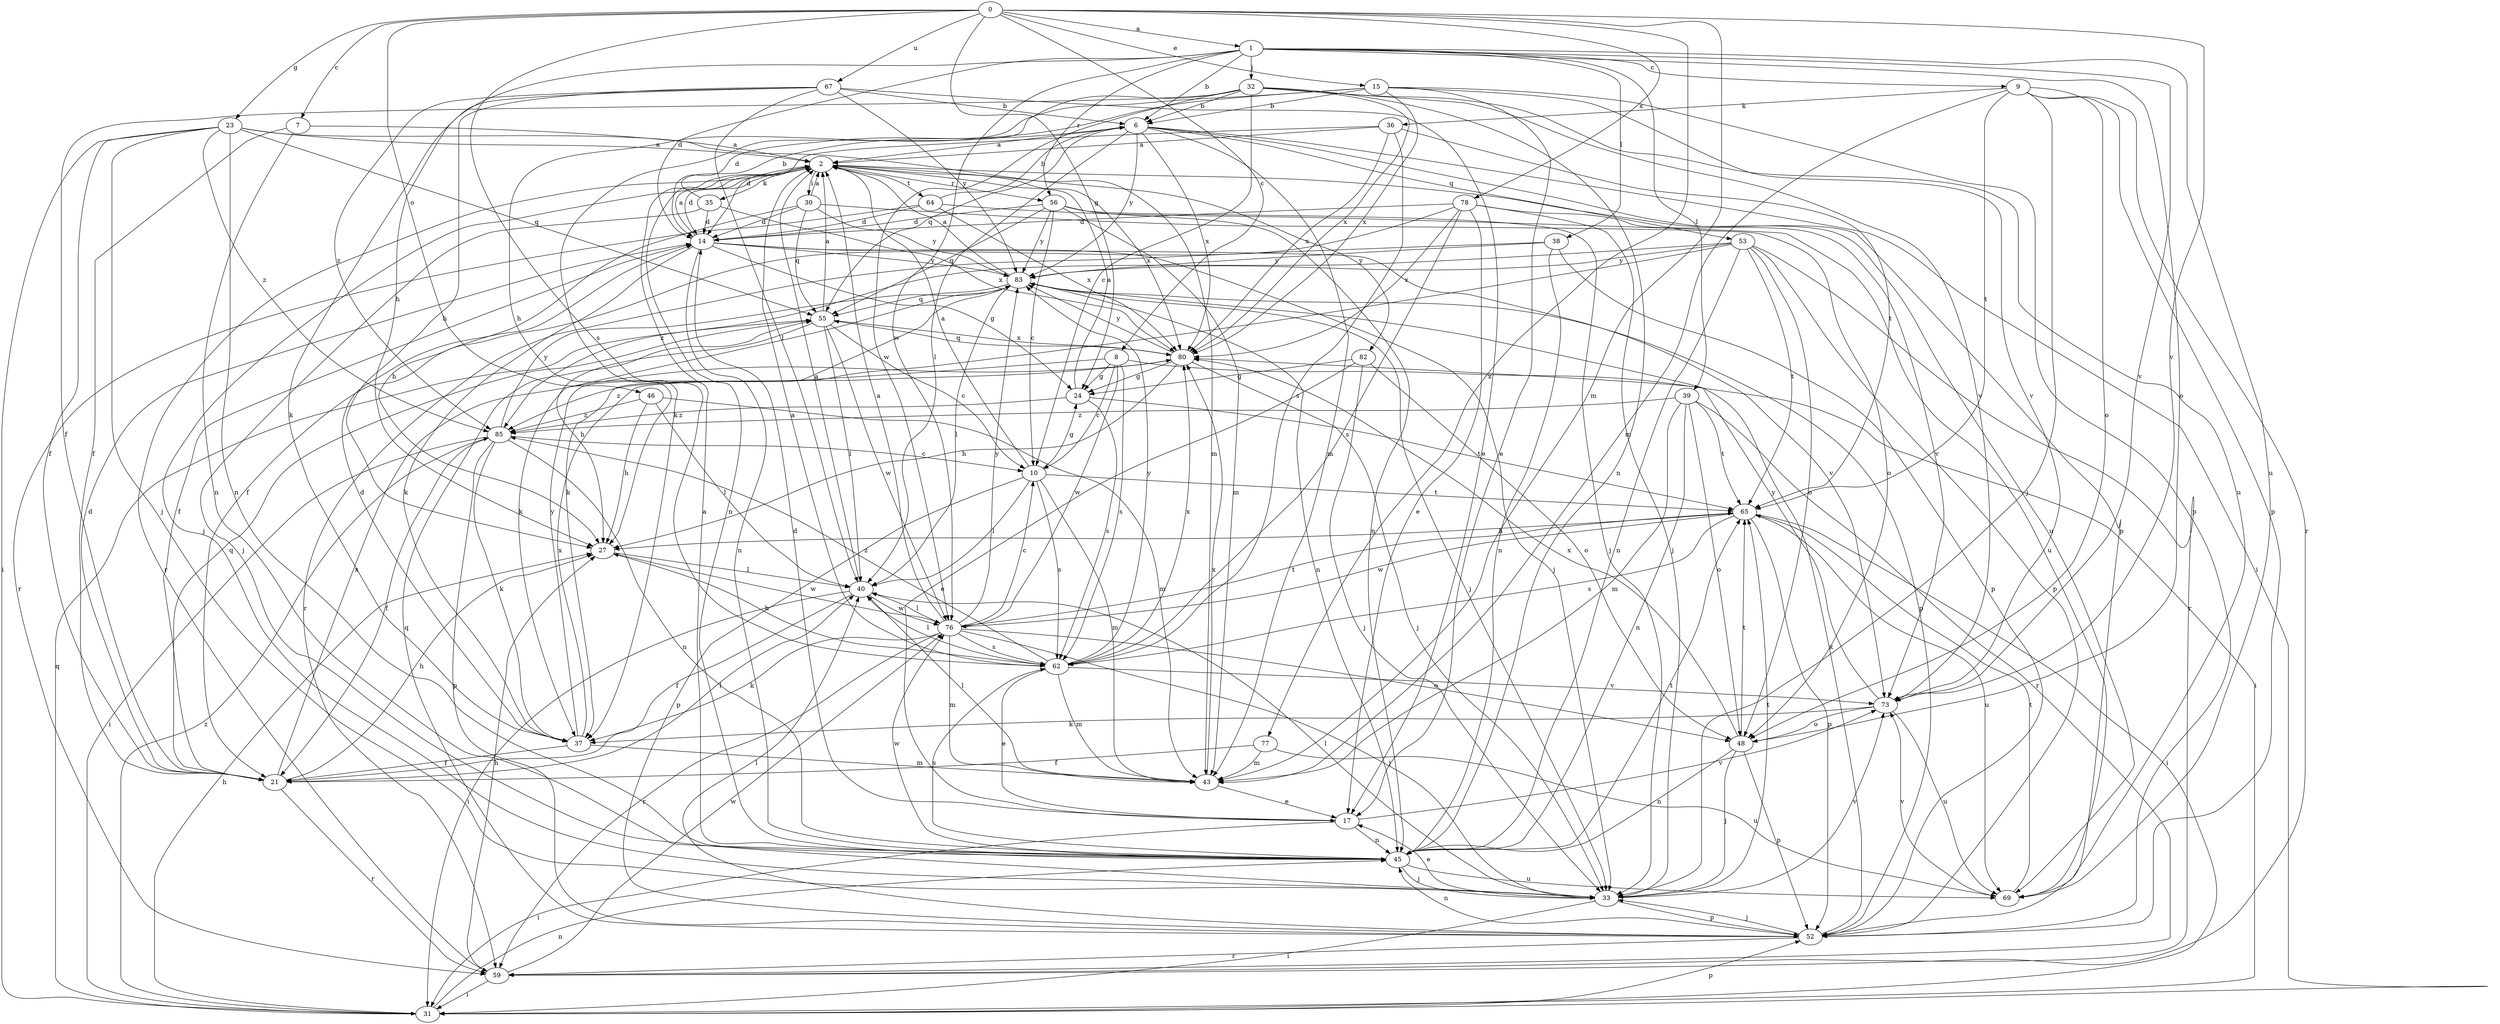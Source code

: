 strict digraph  {
0;
1;
2;
6;
7;
8;
9;
10;
14;
15;
17;
21;
23;
24;
27;
30;
31;
32;
33;
35;
36;
37;
38;
39;
40;
43;
45;
46;
48;
52;
53;
55;
56;
59;
62;
64;
65;
67;
69;
73;
76;
77;
78;
80;
82;
83;
85;
0 -> 1  [label=a];
0 -> 7  [label=c];
0 -> 8  [label=c];
0 -> 15  [label=e];
0 -> 23  [label=g];
0 -> 24  [label=g];
0 -> 43  [label=m];
0 -> 46  [label=o];
0 -> 62  [label=s];
0 -> 67  [label=u];
0 -> 73  [label=v];
0 -> 77  [label=x];
0 -> 78  [label=x];
1 -> 6  [label=b];
1 -> 9  [label=c];
1 -> 14  [label=d];
1 -> 27  [label=h];
1 -> 32  [label=j];
1 -> 38  [label=l];
1 -> 39  [label=l];
1 -> 48  [label=o];
1 -> 56  [label=r];
1 -> 69  [label=u];
1 -> 73  [label=v];
1 -> 76  [label=w];
2 -> 14  [label=d];
2 -> 30  [label=i];
2 -> 33  [label=j];
2 -> 35  [label=k];
2 -> 45  [label=n];
2 -> 56  [label=r];
2 -> 59  [label=r];
2 -> 64  [label=t];
2 -> 69  [label=u];
2 -> 80  [label=x];
2 -> 82  [label=y];
6 -> 2  [label=a];
6 -> 31  [label=i];
6 -> 40  [label=l];
6 -> 43  [label=m];
6 -> 52  [label=p];
6 -> 53  [label=q];
6 -> 55  [label=q];
6 -> 80  [label=x];
6 -> 83  [label=y];
7 -> 2  [label=a];
7 -> 21  [label=f];
7 -> 45  [label=n];
8 -> 10  [label=c];
8 -> 24  [label=g];
8 -> 31  [label=i];
8 -> 62  [label=s];
8 -> 76  [label=w];
8 -> 85  [label=z];
9 -> 33  [label=j];
9 -> 36  [label=k];
9 -> 43  [label=m];
9 -> 48  [label=o];
9 -> 52  [label=p];
9 -> 59  [label=r];
9 -> 65  [label=t];
10 -> 2  [label=a];
10 -> 24  [label=g];
10 -> 40  [label=l];
10 -> 43  [label=m];
10 -> 52  [label=p];
10 -> 62  [label=s];
10 -> 65  [label=t];
14 -> 2  [label=a];
14 -> 21  [label=f];
14 -> 24  [label=g];
14 -> 33  [label=j];
14 -> 37  [label=k];
14 -> 45  [label=n];
14 -> 73  [label=v];
14 -> 83  [label=y];
15 -> 6  [label=b];
15 -> 14  [label=d];
15 -> 17  [label=e];
15 -> 27  [label=h];
15 -> 52  [label=p];
15 -> 73  [label=v];
15 -> 80  [label=x];
17 -> 14  [label=d];
17 -> 31  [label=i];
17 -> 45  [label=n];
17 -> 73  [label=v];
21 -> 14  [label=d];
21 -> 27  [label=h];
21 -> 40  [label=l];
21 -> 55  [label=q];
21 -> 59  [label=r];
21 -> 80  [label=x];
23 -> 2  [label=a];
23 -> 21  [label=f];
23 -> 31  [label=i];
23 -> 33  [label=j];
23 -> 43  [label=m];
23 -> 45  [label=n];
23 -> 55  [label=q];
23 -> 85  [label=z];
24 -> 2  [label=a];
24 -> 62  [label=s];
24 -> 65  [label=t];
24 -> 85  [label=z];
27 -> 40  [label=l];
27 -> 76  [label=w];
30 -> 2  [label=a];
30 -> 14  [label=d];
30 -> 27  [label=h];
30 -> 48  [label=o];
30 -> 55  [label=q];
30 -> 83  [label=y];
31 -> 27  [label=h];
31 -> 45  [label=n];
31 -> 52  [label=p];
31 -> 55  [label=q];
31 -> 85  [label=z];
32 -> 6  [label=b];
32 -> 10  [label=c];
32 -> 21  [label=f];
32 -> 37  [label=k];
32 -> 45  [label=n];
32 -> 69  [label=u];
32 -> 73  [label=v];
32 -> 76  [label=w];
32 -> 80  [label=x];
33 -> 17  [label=e];
33 -> 31  [label=i];
33 -> 40  [label=l];
33 -> 52  [label=p];
33 -> 65  [label=t];
33 -> 73  [label=v];
35 -> 6  [label=b];
35 -> 14  [label=d];
35 -> 33  [label=j];
35 -> 80  [label=x];
36 -> 2  [label=a];
36 -> 14  [label=d];
36 -> 62  [label=s];
36 -> 65  [label=t];
36 -> 80  [label=x];
37 -> 14  [label=d];
37 -> 21  [label=f];
37 -> 43  [label=m];
37 -> 80  [label=x];
37 -> 83  [label=y];
38 -> 45  [label=n];
38 -> 52  [label=p];
38 -> 59  [label=r];
38 -> 83  [label=y];
39 -> 43  [label=m];
39 -> 45  [label=n];
39 -> 48  [label=o];
39 -> 59  [label=r];
39 -> 65  [label=t];
39 -> 85  [label=z];
40 -> 2  [label=a];
40 -> 21  [label=f];
40 -> 31  [label=i];
40 -> 76  [label=w];
43 -> 17  [label=e];
43 -> 40  [label=l];
43 -> 80  [label=x];
45 -> 2  [label=a];
45 -> 33  [label=j];
45 -> 62  [label=s];
45 -> 65  [label=t];
45 -> 69  [label=u];
45 -> 76  [label=w];
46 -> 27  [label=h];
46 -> 40  [label=l];
46 -> 43  [label=m];
46 -> 85  [label=z];
48 -> 33  [label=j];
48 -> 45  [label=n];
48 -> 52  [label=p];
48 -> 65  [label=t];
48 -> 80  [label=x];
52 -> 33  [label=j];
52 -> 40  [label=l];
52 -> 45  [label=n];
52 -> 55  [label=q];
52 -> 59  [label=r];
52 -> 80  [label=x];
53 -> 37  [label=k];
53 -> 45  [label=n];
53 -> 48  [label=o];
53 -> 52  [label=p];
53 -> 59  [label=r];
53 -> 65  [label=t];
53 -> 83  [label=y];
53 -> 85  [label=z];
55 -> 2  [label=a];
55 -> 10  [label=c];
55 -> 27  [label=h];
55 -> 40  [label=l];
55 -> 76  [label=w];
55 -> 80  [label=x];
56 -> 10  [label=c];
56 -> 14  [label=d];
56 -> 33  [label=j];
56 -> 43  [label=m];
56 -> 45  [label=n];
56 -> 55  [label=q];
56 -> 83  [label=y];
59 -> 27  [label=h];
59 -> 31  [label=i];
59 -> 76  [label=w];
62 -> 2  [label=a];
62 -> 17  [label=e];
62 -> 27  [label=h];
62 -> 40  [label=l];
62 -> 43  [label=m];
62 -> 73  [label=v];
62 -> 80  [label=x];
62 -> 83  [label=y];
62 -> 85  [label=z];
64 -> 6  [label=b];
64 -> 14  [label=d];
64 -> 59  [label=r];
64 -> 69  [label=u];
64 -> 80  [label=x];
65 -> 27  [label=h];
65 -> 31  [label=i];
65 -> 52  [label=p];
65 -> 62  [label=s];
65 -> 69  [label=u];
65 -> 76  [label=w];
67 -> 6  [label=b];
67 -> 17  [label=e];
67 -> 27  [label=h];
67 -> 37  [label=k];
67 -> 40  [label=l];
67 -> 83  [label=y];
67 -> 85  [label=z];
69 -> 65  [label=t];
69 -> 73  [label=v];
73 -> 37  [label=k];
73 -> 48  [label=o];
73 -> 69  [label=u];
73 -> 83  [label=y];
76 -> 2  [label=a];
76 -> 10  [label=c];
76 -> 33  [label=j];
76 -> 37  [label=k];
76 -> 40  [label=l];
76 -> 43  [label=m];
76 -> 48  [label=o];
76 -> 59  [label=r];
76 -> 62  [label=s];
76 -> 65  [label=t];
76 -> 83  [label=y];
77 -> 21  [label=f];
77 -> 43  [label=m];
77 -> 69  [label=u];
78 -> 14  [label=d];
78 -> 17  [label=e];
78 -> 21  [label=f];
78 -> 33  [label=j];
78 -> 62  [label=s];
78 -> 73  [label=v];
78 -> 80  [label=x];
80 -> 24  [label=g];
80 -> 27  [label=h];
80 -> 33  [label=j];
80 -> 55  [label=q];
80 -> 83  [label=y];
82 -> 17  [label=e];
82 -> 24  [label=g];
82 -> 33  [label=j];
82 -> 48  [label=o];
83 -> 2  [label=a];
83 -> 33  [label=j];
83 -> 37  [label=k];
83 -> 40  [label=l];
83 -> 45  [label=n];
83 -> 52  [label=p];
83 -> 55  [label=q];
85 -> 10  [label=c];
85 -> 21  [label=f];
85 -> 31  [label=i];
85 -> 37  [label=k];
85 -> 45  [label=n];
85 -> 52  [label=p];
85 -> 83  [label=y];
}
